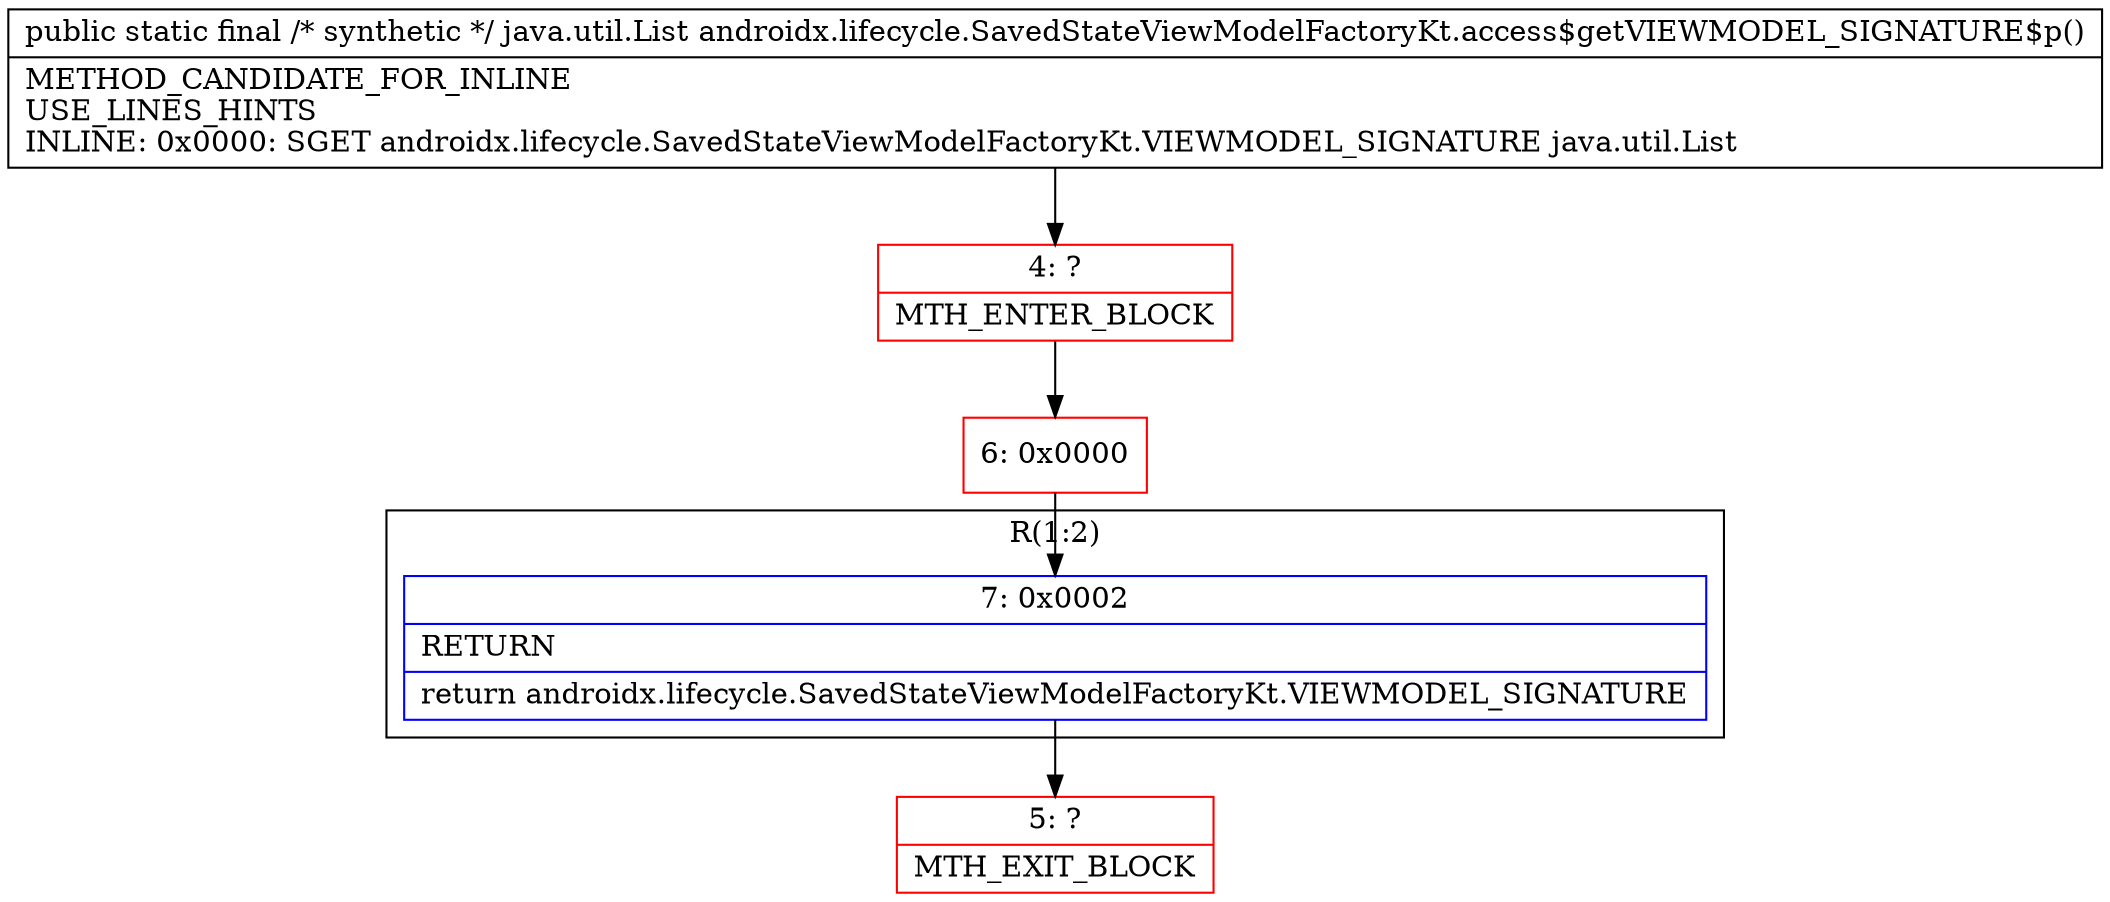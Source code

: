digraph "CFG forandroidx.lifecycle.SavedStateViewModelFactoryKt.access$getVIEWMODEL_SIGNATURE$p()Ljava\/util\/List;" {
subgraph cluster_Region_1929230226 {
label = "R(1:2)";
node [shape=record,color=blue];
Node_7 [shape=record,label="{7\:\ 0x0002|RETURN\l|return androidx.lifecycle.SavedStateViewModelFactoryKt.VIEWMODEL_SIGNATURE\l}"];
}
Node_4 [shape=record,color=red,label="{4\:\ ?|MTH_ENTER_BLOCK\l}"];
Node_6 [shape=record,color=red,label="{6\:\ 0x0000}"];
Node_5 [shape=record,color=red,label="{5\:\ ?|MTH_EXIT_BLOCK\l}"];
MethodNode[shape=record,label="{public static final \/* synthetic *\/ java.util.List androidx.lifecycle.SavedStateViewModelFactoryKt.access$getVIEWMODEL_SIGNATURE$p()  | METHOD_CANDIDATE_FOR_INLINE\lUSE_LINES_HINTS\lINLINE: 0x0000: SGET   androidx.lifecycle.SavedStateViewModelFactoryKt.VIEWMODEL_SIGNATURE java.util.List\l}"];
MethodNode -> Node_4;Node_7 -> Node_5;
Node_4 -> Node_6;
Node_6 -> Node_7;
}

